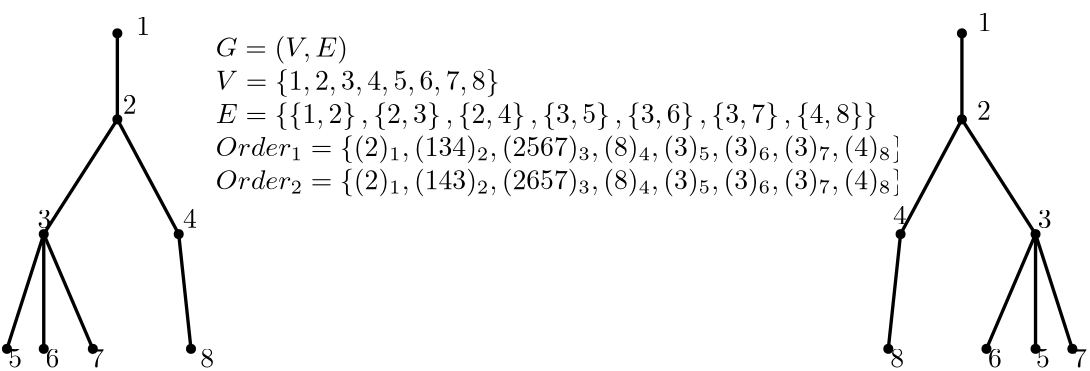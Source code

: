 <?xml version="1.0"?>
<!DOCTYPE ipe SYSTEM "ipe.dtd">
<ipe version="70107" creator="Ipe 7.1.8">
<info created="D:20140523173310" modified="D:20160214134523"/>
<ipestyle name="basic">
<symbol name="arrow/arc(spx)">
<path stroke="sym-stroke" fill="sym-stroke" pen="sym-pen">
0 0 m
-1 0.333 l
-1 -0.333 l
h
</path>
</symbol>
<symbol name="arrow/farc(spx)">
<path stroke="sym-stroke" fill="white" pen="sym-pen">
0 0 m
-1 0.333 l
-1 -0.333 l
h
</path>
</symbol>
<symbol name="mark/circle(sx)" transformations="translations">
<path fill="sym-stroke">
0.6 0 0 0.6 0 0 e
0.4 0 0 0.4 0 0 e
</path>
</symbol>
<symbol name="mark/disk(sx)" transformations="translations">
<path fill="sym-stroke">
0.6 0 0 0.6 0 0 e
</path>
</symbol>
<symbol name="mark/fdisk(sfx)" transformations="translations">
<group>
<path fill="sym-fill">
0.5 0 0 0.5 0 0 e
</path>
<path fill="sym-stroke" fillrule="eofill">
0.6 0 0 0.6 0 0 e
0.4 0 0 0.4 0 0 e
</path>
</group>
</symbol>
<symbol name="mark/box(sx)" transformations="translations">
<path fill="sym-stroke" fillrule="eofill">
-0.6 -0.6 m
0.6 -0.6 l
0.6 0.6 l
-0.6 0.6 l
h
-0.4 -0.4 m
0.4 -0.4 l
0.4 0.4 l
-0.4 0.4 l
h
</path>
</symbol>
<symbol name="mark/square(sx)" transformations="translations">
<path fill="sym-stroke">
-0.6 -0.6 m
0.6 -0.6 l
0.6 0.6 l
-0.6 0.6 l
h
</path>
</symbol>
<symbol name="mark/fsquare(sfx)" transformations="translations">
<group>
<path fill="sym-fill">
-0.5 -0.5 m
0.5 -0.5 l
0.5 0.5 l
-0.5 0.5 l
h
</path>
<path fill="sym-stroke" fillrule="eofill">
-0.6 -0.6 m
0.6 -0.6 l
0.6 0.6 l
-0.6 0.6 l
h
-0.4 -0.4 m
0.4 -0.4 l
0.4 0.4 l
-0.4 0.4 l
h
</path>
</group>
</symbol>
<symbol name="mark/cross(sx)" transformations="translations">
<group>
<path fill="sym-stroke">
-0.43 -0.57 m
0.57 0.43 l
0.43 0.57 l
-0.57 -0.43 l
h
</path>
<path fill="sym-stroke">
-0.43 0.57 m
0.57 -0.43 l
0.43 -0.57 l
-0.57 0.43 l
h
</path>
</group>
</symbol>
<symbol name="arrow/fnormal(spx)">
<path stroke="sym-stroke" fill="white" pen="sym-pen">
0 0 m
-1 0.333 l
-1 -0.333 l
h
</path>
</symbol>
<symbol name="arrow/pointed(spx)">
<path stroke="sym-stroke" fill="sym-stroke" pen="sym-pen">
0 0 m
-1 0.333 l
-0.8 0 l
-1 -0.333 l
h
</path>
</symbol>
<symbol name="arrow/fpointed(spx)">
<path stroke="sym-stroke" fill="white" pen="sym-pen">
0 0 m
-1 0.333 l
-0.8 0 l
-1 -0.333 l
h
</path>
</symbol>
<symbol name="arrow/linear(spx)">
<path stroke="sym-stroke" pen="sym-pen">
-1 0.333 m
0 0 l
-1 -0.333 l
</path>
</symbol>
<symbol name="arrow/fdouble(spx)">
<path stroke="sym-stroke" fill="white" pen="sym-pen">
0 0 m
-1 0.333 l
-1 -0.333 l
h
-1 0 m
-2 0.333 l
-2 -0.333 l
h
</path>
</symbol>
<symbol name="arrow/double(spx)">
<path stroke="sym-stroke" fill="sym-stroke" pen="sym-pen">
0 0 m
-1 0.333 l
-1 -0.333 l
h
-1 0 m
-2 0.333 l
-2 -0.333 l
h
</path>
</symbol>
<pen name="heavier" value="0.8"/>
<pen name="fat" value="1.2"/>
<pen name="ultrafat" value="2"/>
<symbolsize name="large" value="5"/>
<symbolsize name="small" value="2"/>
<symbolsize name="tiny" value="1.1"/>
<arrowsize name="large" value="10"/>
<arrowsize name="small" value="5"/>
<arrowsize name="tiny" value="3"/>
<color name="red" value="1 0 0"/>
<color name="green" value="0 1 0"/>
<color name="blue" value="0 0 1"/>
<color name="yellow" value="1 1 0"/>
<color name="orange" value="1 0.647 0"/>
<color name="gold" value="1 0.843 0"/>
<color name="purple" value="0.627 0.125 0.941"/>
<color name="gray" value="0.745"/>
<color name="brown" value="0.647 0.165 0.165"/>
<color name="navy" value="0 0 0.502"/>
<color name="pink" value="1 0.753 0.796"/>
<color name="seagreen" value="0.18 0.545 0.341"/>
<color name="turquoise" value="0.251 0.878 0.816"/>
<color name="violet" value="0.933 0.51 0.933"/>
<color name="darkblue" value="0 0 0.545"/>
<color name="darkcyan" value="0 0.545 0.545"/>
<color name="darkgray" value="0.663"/>
<color name="darkgreen" value="0 0.392 0"/>
<color name="darkmagenta" value="0.545 0 0.545"/>
<color name="darkorange" value="1 0.549 0"/>
<color name="darkred" value="0.545 0 0"/>
<color name="lightblue" value="0.678 0.847 0.902"/>
<color name="lightcyan" value="0.878 1 1"/>
<color name="lightgray" value="0.827"/>
<color name="lightgreen" value="0.565 0.933 0.565"/>
<color name="lightyellow" value="1 1 0.878"/>
<dashstyle name="dashed" value="[4] 0"/>
<dashstyle name="dotted" value="[1 3] 0"/>
<dashstyle name="dash dotted" value="[4 2 1 2] 0"/>
<dashstyle name="dash dot dotted" value="[4 2 1 2 1 2] 0"/>
<textsize name="large" value="\large"/>
<textsize name="Large" value="\Large"/>
<textsize name="LARGE" value="\LARGE"/>
<textsize name="huge" value="\huge"/>
<textsize name="Huge" value="\Huge"/>
<textsize name="small" value="\small"/>
<textsize name="footnote" value="\footnotesize"/>
<textsize name="tiny" value="\tiny"/>
<textstyle name="center" begin="\begin{center}" end="\end{center}"/>
<textstyle name="itemize" begin="\begin{itemize}" end="\end{itemize}"/>
<textstyle name="item" begin="\begin{itemize}\item{}" end="\end{itemize}"/>
<gridsize name="4 pts" value="4"/>
<gridsize name="8 pts (~3 mm)" value="8"/>
<gridsize name="16 pts (~6 mm)" value="16"/>
<gridsize name="32 pts (~12 mm)" value="32"/>
<gridsize name="10 pts (~3.5 mm)" value="10"/>
<gridsize name="20 pts (~7 mm)" value="20"/>
<gridsize name="14 pts (~5 mm)" value="14"/>
<gridsize name="28 pts (~10 mm)" value="28"/>
<gridsize name="56 pts (~20 mm)" value="56"/>
<anglesize name="90 deg" value="90"/>
<anglesize name="60 deg" value="60"/>
<anglesize name="45 deg" value="45"/>
<anglesize name="30 deg" value="30"/>
<anglesize name="22.5 deg" value="22.5"/>
<tiling name="falling" angle="-60" step="4" width="1"/>
<tiling name="rising" angle="30" step="4" width="1"/>
</ipestyle>
<ipestyle name="bigpaper">
<layout paper="10000 6000" origin="0 0" frame="10000 6000"/>
<titlestyle pos="10 10" size="LARGE" color="title"  valign="baseline"/>
</ipestyle>
<page>
<layer name="alpha"/>
<view layers="alpha" active="alpha"/>
<use layer="alpha" matrix="0.276059 0 0 0.645361 266.441 219.742" name="mark/disk(sx)" pos="256 752" size="normal" stroke="black"/>
<use matrix="0.276059 0 0 0.645361 266.441 219.742" name="mark/disk(sx)" pos="256 704" size="normal" stroke="black"/>
<use matrix="0.276059 0 0 0.645361 266.441 219.742" name="mark/disk(sx)" pos="336 640" size="normal" stroke="black"/>
<use matrix="0.276059 0 0 0.645361 266.441 230.067" name="mark/disk(sx)" pos="160 624" size="normal" stroke="black"/>
<use matrix="0.276059 0 0 0.645361 266.441 219.742" name="mark/disk(sx)" pos="160 576" size="normal" stroke="black"/>
<use matrix="0.276059 0 0 0.645361 266.441 219.742" name="mark/disk(sx)" pos="112 576" size="normal" stroke="black"/>
<use matrix="0.276059 0 0 0.645361 266.441 219.742" name="mark/disk(sx)" pos="224 576" size="normal" stroke="black"/>
<use matrix="0.276059 0 0 0.645361 266.441 219.742" name="mark/disk(sx)" pos="352 576" size="normal" stroke="black"/>
<path matrix="0.276059 0 0 0.645361 266.441 219.742" stroke="black" pen="fat">
256 752 m
256 704 l
336 640 l
352 576 l
</path>
<path matrix="0.276059 0 0 0.645361 266.441 219.742" stroke="black" pen="fat">
256 704 m
160 640 l
224 576 l
</path>
<path matrix="0.276059 0 0 0.645361 266.441 219.742" stroke="black" pen="fat">
160 640 m
160 576 l
160 640 l
112 576 l
112 576 l
</path>
<use matrix="-0.276059 0 0 0.645361 711.822 219.742" name="mark/disk(sx)" pos="256 752" size="normal" stroke="black"/>
<use matrix="-0.276059 0 0 0.645361 711.822 219.742" name="mark/disk(sx)" pos="256 704" size="normal" stroke="black"/>
<use matrix="-0.276059 0 0 0.645361 711.822 219.742" name="mark/disk(sx)" pos="336 640" size="normal" stroke="black"/>
<use matrix="-0.276059 0 0 0.645361 711.822 230.067" name="mark/disk(sx)" pos="160 624" size="normal" stroke="black"/>
<use matrix="-0.276059 0 0 0.645361 711.822 219.742" name="mark/disk(sx)" pos="160 576" size="normal" stroke="black"/>
<use matrix="-0.276059 0 0 0.645361 711.822 219.742" name="mark/disk(sx)" pos="112 576" size="normal" stroke="black"/>
<use matrix="-0.276059 0 0 0.645361 711.822 219.742" name="mark/disk(sx)" pos="224 576" size="normal" stroke="black"/>
<use matrix="-0.276059 0 0 0.645361 711.822 219.742" name="mark/disk(sx)" pos="352 576" size="normal" stroke="black"/>
<path matrix="-0.276059 0 0 0.645361 711.822 219.742" stroke="black" pen="fat">
256 752 m
256 704 l
336 640 l
352 576 l
</path>
<path matrix="-0.276059 0 0 0.645361 711.822 219.742" stroke="black" pen="fat">
256 704 m
160 640 l
224 576 l
</path>
<path matrix="-0.276059 0 0 0.645361 711.822 219.742" stroke="black" pen="fat">
160 640 m
160 576 l
160 640 l
112 576 l
112 576 l
</path>
<text matrix="0.414089 0 0 0.645361 250.982 219.742" transformations="translations" pos="224.373 751.066" stroke="black" type="label" valign="baseline">$1$</text>
<text matrix="0.414089 0 0 0.645361 250.982 219.742" transformations="translations" pos="212.722 707.203" stroke="black" type="label" valign="baseline">$2$</text>
<text matrix="0.414089 0 0 0.645361 245.242 222.265" transformations="translations" pos="152.41 639.353" stroke="black" type="label" valign="baseline">$3$</text>
<text matrix="0.414089 0 0 0.645361 246.86 222.494" transformations="translations" pos="275.089 639.353" stroke="black" type="label" valign="baseline">$4$</text>
<text matrix="0.414089 0 0 0.645361 252.591 216.334" transformations="translations" pos="109.233 570.818" stroke="black" type="label" valign="baseline">$5$</text>
<text matrix="0.414089 0 0 0.645361 251.57 217.661" transformations="translations" pos="144.186 568.762" stroke="black" type="label" valign="baseline">$6$</text>
<text matrix="0.414089 0 0 0.645361 248.037 217.661" transformations="translations" pos="191.476 568.762" stroke="black" type="label" valign="baseline">$7$</text>
<text matrix="0.414089 0 0 0.645361 251.865 217.218" transformations="translations" pos="277.83 569.447" stroke="black" type="label" valign="baseline">$8$</text>
<text matrix="0.414089 0 0 0.645361 462.264 219.742" transformations="translations" pos="445.742 753.122" stroke="black" type="label" valign="baseline">$1$</text>
<text matrix="0.414089 0 0 0.645361 462.264 219.742" transformations="translations" pos="445.057 703.776" stroke="black" type="label" valign="baseline">$2$</text>
<text matrix="0.414089 0 0 0.645361 454.758 223.642" transformations="translations" pos="390.228 639.353" stroke="black" type="label" valign="baseline">$4$</text>
<text matrix="0.414089 0 0 0.645361 455.494 221.348" transformations="translations" pos="514.278 640.724" stroke="black" type="label" valign="baseline">$3$</text>
<text matrix="0.414089 0 0 0.645361 463.147 220.314" transformations="translations" pos="367.612 564.649" stroke="black" type="label" valign="baseline">$8$</text>
<text matrix="0.414089 0 0 0.645361 463.147 218.103" transformations="translations" pos="452.596 568.076" stroke="black" type="label" valign="baseline">$6$</text>
<text matrix="0.414089 0 0 0.645361 461.676 223.41" transformations="translations" pos="497.829 559.852" stroke="black" type="label" valign="baseline">$5$</text>
<text matrix="0.414089 0 0 0.645361 461.676 217.661" transformations="translations" pos="530.041 568.762" stroke="black" type="label" valign="baseline">$7$</text>
<text matrix="0.875826 0 0 0.875826 363.711 62.4393" transformations="translations" pos="4.40466 746.288" stroke="black" type="minipage" width="250.296" valign="top">$$\begin{array}{l}
G=(V,E)\\
V=\{1,2,3,4,5,6,7,8\}\\
E=\left\lbrace 
\left\lbrace1,2\right\rbrace, \left\lbrace2,3\right\rbrace, \left\lbrace2,4\right\rbrace, \left\lbrace3,5\right\rbrace, \left\lbrace3,6\right\rbrace, \left\lbrace3,7\right\rbrace, \left\lbrace4,8\right\rbrace \right\rbrace\\
Order_1 = \left\lbrace (2)_1,(134)_2,(2567)_3,(8)_4,(3)_5,(3)_6,(3)_7,(4)_8 \right\rbrace\\
Order_2 = \left\lbrace (2)_1,(143)_2,(2657)_3,(8)_4,(3)_5,(3)_6,(3)_7,(4)_8 \right\rbrace\\
\end{array}$$</text>
</page>
</ipe>
